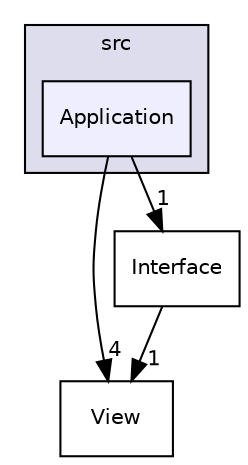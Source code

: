 digraph "src/Application" {
  compound=true
  node [ fontsize="10", fontname="Helvetica"];
  edge [ labelfontsize="10", labelfontname="Helvetica"];
  subgraph clusterdir_68267d1309a1af8e8297ef4c3efbcdba {
    graph [ bgcolor="#ddddee", pencolor="black", label="src" fontname="Helvetica", fontsize="10", URL="dir_68267d1309a1af8e8297ef4c3efbcdba.html"]
  dir_378992324979dd2b2ee7a83cc14dc244 [shape=box, label="Application", style="filled", fillcolor="#eeeeff", pencolor="black", URL="dir_378992324979dd2b2ee7a83cc14dc244.html"];
  }
  dir_7784d12364ef0ec21cd188ca9cb3a89c [shape=box label="View" URL="dir_7784d12364ef0ec21cd188ca9cb3a89c.html"];
  dir_bba04cfeda2ebb06ea600493f2bb1319 [shape=box label="Interface" URL="dir_bba04cfeda2ebb06ea600493f2bb1319.html"];
  dir_378992324979dd2b2ee7a83cc14dc244->dir_7784d12364ef0ec21cd188ca9cb3a89c [headlabel="4", labeldistance=1.5 headhref="dir_000001_000007.html"];
  dir_378992324979dd2b2ee7a83cc14dc244->dir_bba04cfeda2ebb06ea600493f2bb1319 [headlabel="1", labeldistance=1.5 headhref="dir_000001_000004.html"];
  dir_bba04cfeda2ebb06ea600493f2bb1319->dir_7784d12364ef0ec21cd188ca9cb3a89c [headlabel="1", labeldistance=1.5 headhref="dir_000004_000007.html"];
}
